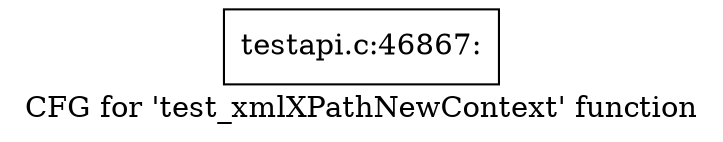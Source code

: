 digraph "CFG for 'test_xmlXPathNewContext' function" {
	label="CFG for 'test_xmlXPathNewContext' function";

	Node0x59d4180 [shape=record,label="{testapi.c:46867:}"];
}
